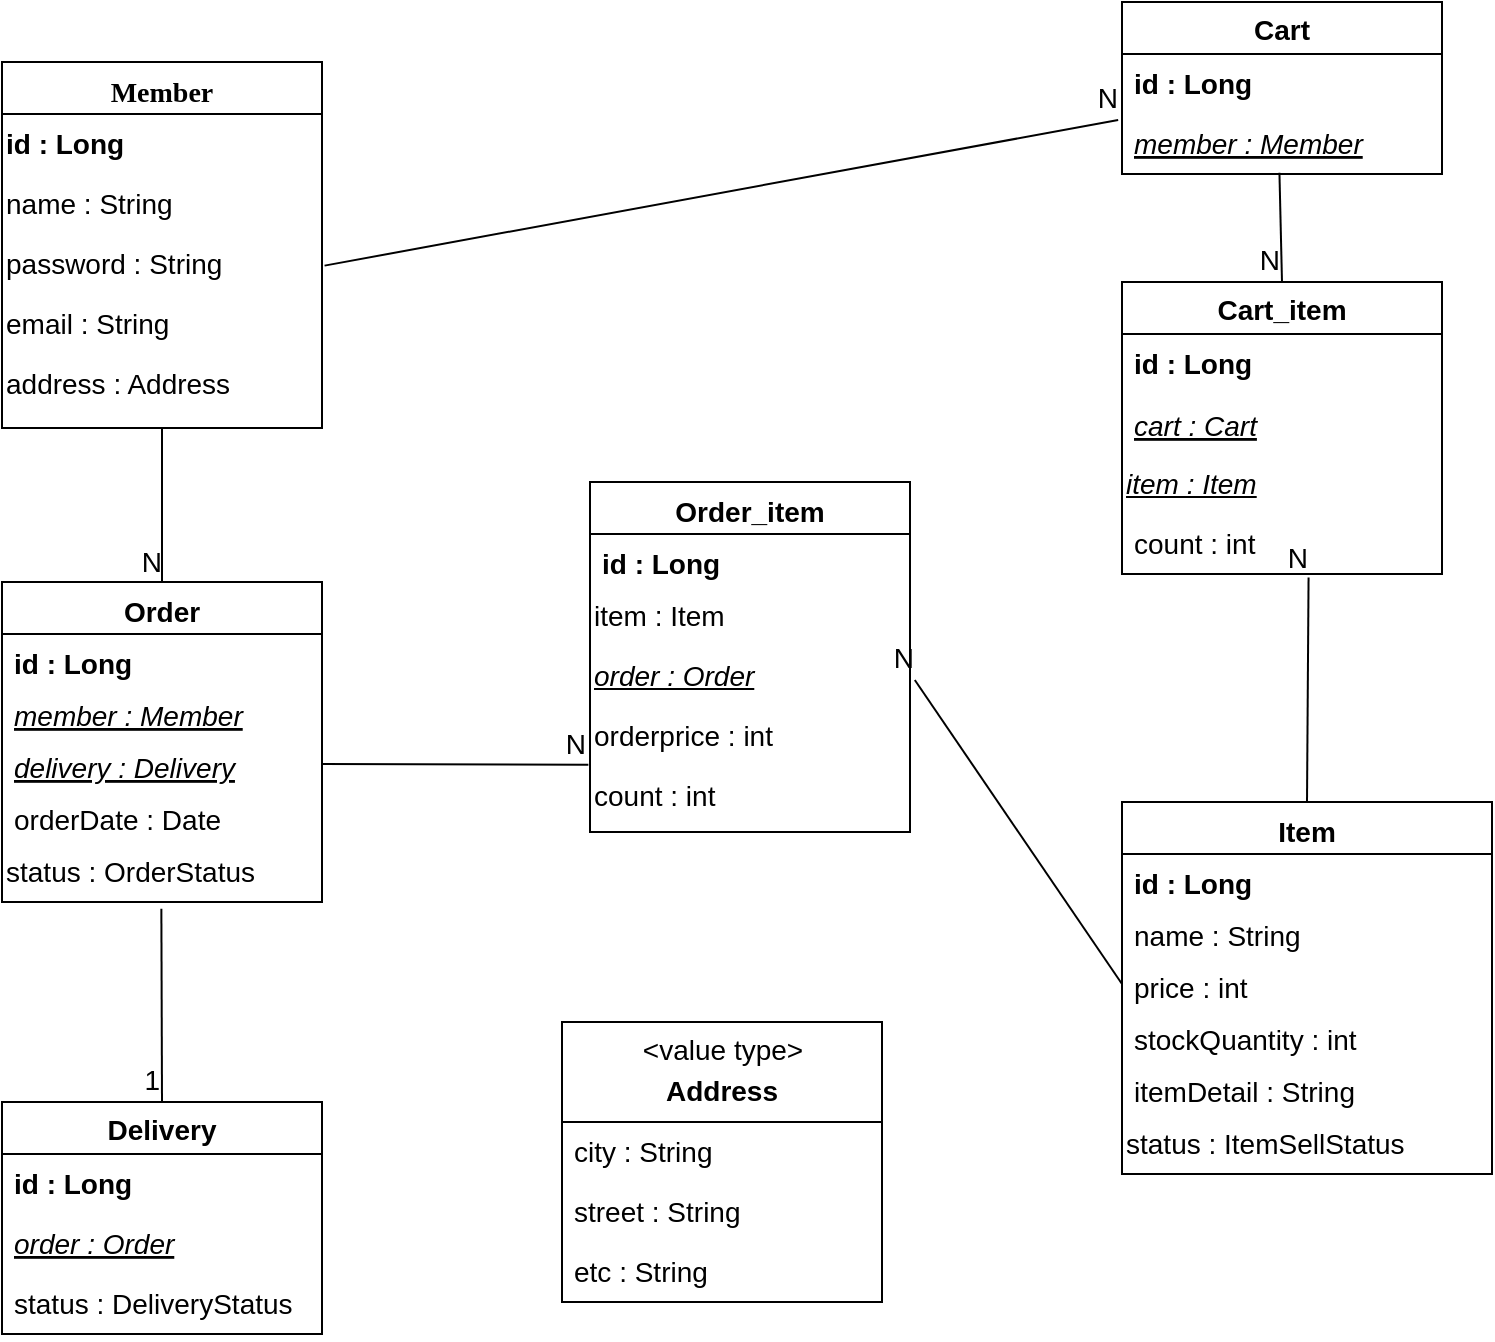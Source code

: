 <mxfile version="20.8.15" type="github">
  <diagram id="C5RBs43oDa-KdzZeNtuy" name="Page-1">
    <mxGraphModel dx="1235" dy="646" grid="1" gridSize="10" guides="1" tooltips="1" connect="1" arrows="1" fold="1" page="1" pageScale="1" pageWidth="827" pageHeight="1169" math="0" shadow="0">
      <root>
        <mxCell id="WIyWlLk6GJQsqaUBKTNV-0" />
        <mxCell id="WIyWlLk6GJQsqaUBKTNV-1" parent="WIyWlLk6GJQsqaUBKTNV-0" />
        <mxCell id="zkfFHV4jXpPFQw0GAbJ--0" value="Member" style="swimlane;fontStyle=1;align=center;verticalAlign=top;childLayout=stackLayout;horizontal=1;startSize=26;horizontalStack=0;resizeParent=1;resizeLast=0;collapsible=1;marginBottom=0;rounded=0;shadow=0;strokeWidth=1;fontSize=14;fontFamily=Garamond;" parent="WIyWlLk6GJQsqaUBKTNV-1" vertex="1">
          <mxGeometry x="40" y="40" width="160" height="183" as="geometry">
            <mxRectangle x="40" y="40" width="160" height="26" as="alternateBounds" />
          </mxGeometry>
        </mxCell>
        <mxCell id="g6TiU9GHXP7QKVMHYyur-40" value="id : Long" style="text;html=1;align=left;verticalAlign=middle;resizable=0;points=[];autosize=1;strokeColor=none;fillColor=none;fontSize=14;fontStyle=1" vertex="1" parent="zkfFHV4jXpPFQw0GAbJ--0">
          <mxGeometry y="26" width="160" height="30" as="geometry" />
        </mxCell>
        <mxCell id="g6TiU9GHXP7QKVMHYyur-42" value="name : String" style="text;html=1;align=left;verticalAlign=middle;resizable=0;points=[];autosize=1;strokeColor=none;fillColor=none;fontSize=14;" vertex="1" parent="zkfFHV4jXpPFQw0GAbJ--0">
          <mxGeometry y="56" width="160" height="30" as="geometry" />
        </mxCell>
        <mxCell id="g6TiU9GHXP7QKVMHYyur-46" value="password : String" style="text;html=1;align=left;verticalAlign=middle;resizable=0;points=[];autosize=1;strokeColor=none;fillColor=none;fontSize=14;" vertex="1" parent="zkfFHV4jXpPFQw0GAbJ--0">
          <mxGeometry y="86" width="160" height="30" as="geometry" />
        </mxCell>
        <mxCell id="g6TiU9GHXP7QKVMHYyur-52" value="email : String" style="text;html=1;align=left;verticalAlign=middle;resizable=0;points=[];autosize=1;strokeColor=none;fillColor=none;fontSize=14;" vertex="1" parent="zkfFHV4jXpPFQw0GAbJ--0">
          <mxGeometry y="116" width="160" height="30" as="geometry" />
        </mxCell>
        <mxCell id="g6TiU9GHXP7QKVMHYyur-62" value="address : Address" style="text;html=1;align=left;verticalAlign=middle;resizable=0;points=[];autosize=1;strokeColor=none;fillColor=none;fontSize=14;" vertex="1" parent="zkfFHV4jXpPFQw0GAbJ--0">
          <mxGeometry y="146" width="160" height="30" as="geometry" />
        </mxCell>
        <mxCell id="zkfFHV4jXpPFQw0GAbJ--6" value="Order" style="swimlane;fontStyle=1;align=center;verticalAlign=top;childLayout=stackLayout;horizontal=1;startSize=26;horizontalStack=0;resizeParent=1;resizeLast=0;collapsible=1;marginBottom=0;rounded=0;shadow=0;strokeWidth=1;fontSize=14;" parent="WIyWlLk6GJQsqaUBKTNV-1" vertex="1">
          <mxGeometry x="40" y="300" width="160" height="160" as="geometry">
            <mxRectangle x="130" y="380" width="160" height="26" as="alternateBounds" />
          </mxGeometry>
        </mxCell>
        <mxCell id="zkfFHV4jXpPFQw0GAbJ--7" value="id : Long" style="text;align=left;verticalAlign=top;spacingLeft=4;spacingRight=4;overflow=hidden;rotatable=0;points=[[0,0.5],[1,0.5]];portConstraint=eastwest;fontSize=14;fontStyle=1" parent="zkfFHV4jXpPFQw0GAbJ--6" vertex="1">
          <mxGeometry y="26" width="160" height="26" as="geometry" />
        </mxCell>
        <mxCell id="zkfFHV4jXpPFQw0GAbJ--8" value="member : Member" style="text;align=left;verticalAlign=top;spacingLeft=4;spacingRight=4;overflow=hidden;rotatable=0;points=[[0,0.5],[1,0.5]];portConstraint=eastwest;rounded=0;shadow=0;html=0;fontSize=14;fontStyle=6" parent="zkfFHV4jXpPFQw0GAbJ--6" vertex="1">
          <mxGeometry y="52" width="160" height="26" as="geometry" />
        </mxCell>
        <mxCell id="zkfFHV4jXpPFQw0GAbJ--10" value="delivery : Delivery" style="text;align=left;verticalAlign=top;spacingLeft=4;spacingRight=4;overflow=hidden;rotatable=0;points=[[0,0.5],[1,0.5]];portConstraint=eastwest;fontStyle=6;fontSize=14;" parent="zkfFHV4jXpPFQw0GAbJ--6" vertex="1">
          <mxGeometry y="78" width="160" height="26" as="geometry" />
        </mxCell>
        <mxCell id="zkfFHV4jXpPFQw0GAbJ--11" value="orderDate : Date" style="text;align=left;verticalAlign=top;spacingLeft=4;spacingRight=4;overflow=hidden;rotatable=0;points=[[0,0.5],[1,0.5]];portConstraint=eastwest;fontSize=14;" parent="zkfFHV4jXpPFQw0GAbJ--6" vertex="1">
          <mxGeometry y="104" width="160" height="26" as="geometry" />
        </mxCell>
        <mxCell id="g6TiU9GHXP7QKVMHYyur-61" value="&lt;div style=&quot;&quot;&gt;&lt;span style=&quot;background-color: initial;&quot;&gt;status : OrderStatus&lt;/span&gt;&lt;/div&gt;" style="text;html=1;align=left;verticalAlign=middle;resizable=0;points=[];autosize=1;strokeColor=none;fillColor=none;fontSize=14;" vertex="1" parent="zkfFHV4jXpPFQw0GAbJ--6">
          <mxGeometry y="130" width="160" height="30" as="geometry" />
        </mxCell>
        <mxCell id="zkfFHV4jXpPFQw0GAbJ--13" value="Order_item" style="swimlane;fontStyle=1;align=center;verticalAlign=top;childLayout=stackLayout;horizontal=1;startSize=26;horizontalStack=0;resizeParent=1;resizeLast=0;collapsible=1;marginBottom=0;rounded=0;shadow=0;strokeWidth=1;fontSize=14;" parent="WIyWlLk6GJQsqaUBKTNV-1" vertex="1">
          <mxGeometry x="334" y="250" width="160" height="175" as="geometry">
            <mxRectangle x="340" y="380" width="170" height="26" as="alternateBounds" />
          </mxGeometry>
        </mxCell>
        <mxCell id="zkfFHV4jXpPFQw0GAbJ--14" value="id : Long" style="text;align=left;verticalAlign=top;spacingLeft=4;spacingRight=4;overflow=hidden;rotatable=0;points=[[0,0.5],[1,0.5]];portConstraint=eastwest;fontSize=14;fontStyle=1" parent="zkfFHV4jXpPFQw0GAbJ--13" vertex="1">
          <mxGeometry y="26" width="160" height="26" as="geometry" />
        </mxCell>
        <mxCell id="g6TiU9GHXP7QKVMHYyur-74" value="item : Item" style="text;html=1;align=left;verticalAlign=middle;resizable=0;points=[];autosize=1;strokeColor=none;fillColor=none;fontSize=14;" vertex="1" parent="zkfFHV4jXpPFQw0GAbJ--13">
          <mxGeometry y="52" width="160" height="30" as="geometry" />
        </mxCell>
        <mxCell id="g6TiU9GHXP7QKVMHYyur-75" value="order : Order" style="text;html=1;align=left;verticalAlign=middle;resizable=0;points=[];autosize=1;strokeColor=none;fillColor=none;fontSize=14;fontStyle=6" vertex="1" parent="zkfFHV4jXpPFQw0GAbJ--13">
          <mxGeometry y="82" width="160" height="30" as="geometry" />
        </mxCell>
        <mxCell id="g6TiU9GHXP7QKVMHYyur-76" value="orderprice : int" style="text;html=1;align=left;verticalAlign=middle;resizable=0;points=[];autosize=1;strokeColor=none;fillColor=none;fontSize=14;" vertex="1" parent="zkfFHV4jXpPFQw0GAbJ--13">
          <mxGeometry y="112" width="160" height="30" as="geometry" />
        </mxCell>
        <mxCell id="g6TiU9GHXP7QKVMHYyur-77" value="count : int" style="text;html=1;align=left;verticalAlign=middle;resizable=0;points=[];autosize=1;strokeColor=none;fillColor=none;fontSize=14;" vertex="1" parent="zkfFHV4jXpPFQw0GAbJ--13">
          <mxGeometry y="142" width="160" height="30" as="geometry" />
        </mxCell>
        <mxCell id="zkfFHV4jXpPFQw0GAbJ--17" value="Item&#xa;" style="swimlane;fontStyle=1;align=center;verticalAlign=top;childLayout=stackLayout;horizontal=1;startSize=26;horizontalStack=0;resizeParent=1;resizeLast=0;collapsible=1;marginBottom=0;rounded=0;shadow=0;strokeWidth=1;fontSize=14;" parent="WIyWlLk6GJQsqaUBKTNV-1" vertex="1">
          <mxGeometry x="600" y="410" width="185" height="186" as="geometry">
            <mxRectangle x="550" y="140" width="160" height="26" as="alternateBounds" />
          </mxGeometry>
        </mxCell>
        <mxCell id="zkfFHV4jXpPFQw0GAbJ--18" value="id : Long" style="text;align=left;verticalAlign=top;spacingLeft=4;spacingRight=4;overflow=hidden;rotatable=0;points=[[0,0.5],[1,0.5]];portConstraint=eastwest;fontSize=14;fontStyle=1" parent="zkfFHV4jXpPFQw0GAbJ--17" vertex="1">
          <mxGeometry y="26" width="185" height="26" as="geometry" />
        </mxCell>
        <mxCell id="zkfFHV4jXpPFQw0GAbJ--19" value="name : String" style="text;align=left;verticalAlign=top;spacingLeft=4;spacingRight=4;overflow=hidden;rotatable=0;points=[[0,0.5],[1,0.5]];portConstraint=eastwest;rounded=0;shadow=0;html=0;fontSize=14;" parent="zkfFHV4jXpPFQw0GAbJ--17" vertex="1">
          <mxGeometry y="52" width="185" height="26" as="geometry" />
        </mxCell>
        <mxCell id="zkfFHV4jXpPFQw0GAbJ--20" value="price : int" style="text;align=left;verticalAlign=top;spacingLeft=4;spacingRight=4;overflow=hidden;rotatable=0;points=[[0,0.5],[1,0.5]];portConstraint=eastwest;rounded=0;shadow=0;html=0;fontSize=14;" parent="zkfFHV4jXpPFQw0GAbJ--17" vertex="1">
          <mxGeometry y="78" width="185" height="26" as="geometry" />
        </mxCell>
        <mxCell id="zkfFHV4jXpPFQw0GAbJ--21" value="stockQuantity : int" style="text;align=left;verticalAlign=top;spacingLeft=4;spacingRight=4;overflow=hidden;rotatable=0;points=[[0,0.5],[1,0.5]];portConstraint=eastwest;rounded=0;shadow=0;html=0;fontSize=14;" parent="zkfFHV4jXpPFQw0GAbJ--17" vertex="1">
          <mxGeometry y="104" width="185" height="26" as="geometry" />
        </mxCell>
        <mxCell id="zkfFHV4jXpPFQw0GAbJ--22" value="itemDetail : String" style="text;align=left;verticalAlign=top;spacingLeft=4;spacingRight=4;overflow=hidden;rotatable=0;points=[[0,0.5],[1,0.5]];portConstraint=eastwest;rounded=0;shadow=0;html=0;fontSize=14;" parent="zkfFHV4jXpPFQw0GAbJ--17" vertex="1">
          <mxGeometry y="130" width="185" height="26" as="geometry" />
        </mxCell>
        <mxCell id="g6TiU9GHXP7QKVMHYyur-78" value="status : ItemSellStatus" style="text;html=1;align=left;verticalAlign=middle;resizable=0;points=[];autosize=1;strokeColor=none;fillColor=none;fontSize=14;" vertex="1" parent="zkfFHV4jXpPFQw0GAbJ--17">
          <mxGeometry y="156" width="185" height="30" as="geometry" />
        </mxCell>
        <mxCell id="g6TiU9GHXP7QKVMHYyur-28" value="Delivery" style="swimlane;fontStyle=1;childLayout=stackLayout;horizontal=1;startSize=26;horizontalStack=0;resizeParent=1;resizeParentMax=0;resizeLast=0;collapsible=1;marginBottom=0;align=center;fontSize=14;" vertex="1" parent="WIyWlLk6GJQsqaUBKTNV-1">
          <mxGeometry x="40" y="560" width="160" height="116" as="geometry" />
        </mxCell>
        <mxCell id="g6TiU9GHXP7QKVMHYyur-29" value="id : Long" style="text;strokeColor=none;fillColor=none;spacingLeft=4;spacingRight=4;overflow=hidden;rotatable=0;points=[[0,0.5],[1,0.5]];portConstraint=eastwest;fontSize=14;fontStyle=1" vertex="1" parent="g6TiU9GHXP7QKVMHYyur-28">
          <mxGeometry y="26" width="160" height="30" as="geometry" />
        </mxCell>
        <mxCell id="g6TiU9GHXP7QKVMHYyur-30" value="order : Order" style="text;strokeColor=none;fillColor=none;spacingLeft=4;spacingRight=4;overflow=hidden;rotatable=0;points=[[0,0.5],[1,0.5]];portConstraint=eastwest;fontSize=14;fontStyle=6" vertex="1" parent="g6TiU9GHXP7QKVMHYyur-28">
          <mxGeometry y="56" width="160" height="30" as="geometry" />
        </mxCell>
        <mxCell id="g6TiU9GHXP7QKVMHYyur-31" value="status : DeliveryStatus" style="text;strokeColor=none;fillColor=none;spacingLeft=4;spacingRight=4;overflow=hidden;rotatable=0;points=[[0,0.5],[1,0.5]];portConstraint=eastwest;fontSize=14;" vertex="1" parent="g6TiU9GHXP7QKVMHYyur-28">
          <mxGeometry y="86" width="160" height="30" as="geometry" />
        </mxCell>
        <mxCell id="g6TiU9GHXP7QKVMHYyur-32" value="Cart_item" style="swimlane;fontStyle=1;childLayout=stackLayout;horizontal=1;startSize=26;horizontalStack=0;resizeParent=1;resizeParentMax=0;resizeLast=0;collapsible=1;marginBottom=0;align=center;fontSize=14;" vertex="1" parent="WIyWlLk6GJQsqaUBKTNV-1">
          <mxGeometry x="600" y="150" width="160" height="146" as="geometry" />
        </mxCell>
        <mxCell id="g6TiU9GHXP7QKVMHYyur-33" value="id : Long" style="text;strokeColor=none;fillColor=none;spacingLeft=4;spacingRight=4;overflow=hidden;rotatable=0;points=[[0,0.5],[1,0.5]];portConstraint=eastwest;fontSize=14;fontStyle=1" vertex="1" parent="g6TiU9GHXP7QKVMHYyur-32">
          <mxGeometry y="26" width="160" height="30" as="geometry" />
        </mxCell>
        <mxCell id="g6TiU9GHXP7QKVMHYyur-34" value="cart : Cart" style="text;strokeColor=none;fillColor=none;spacingLeft=4;spacingRight=4;overflow=hidden;rotatable=0;points=[[0,0.5],[1,0.5]];portConstraint=eastwest;fontSize=14;fontStyle=6;verticalAlign=middle;" vertex="1" parent="g6TiU9GHXP7QKVMHYyur-32">
          <mxGeometry y="56" width="160" height="30" as="geometry" />
        </mxCell>
        <mxCell id="g6TiU9GHXP7QKVMHYyur-79" value="&lt;span&gt;&lt;span&gt;item : Item&lt;/span&gt;&lt;/span&gt;" style="text;html=1;align=left;verticalAlign=middle;resizable=0;points=[];autosize=1;strokeColor=none;fillColor=none;fontSize=14;fontStyle=6" vertex="1" parent="g6TiU9GHXP7QKVMHYyur-32">
          <mxGeometry y="86" width="160" height="30" as="geometry" />
        </mxCell>
        <mxCell id="g6TiU9GHXP7QKVMHYyur-35" value="count : int" style="text;strokeColor=none;fillColor=none;spacingLeft=4;spacingRight=4;overflow=hidden;rotatable=0;points=[[0,0.5],[1,0.5]];portConstraint=eastwest;fontSize=14;" vertex="1" parent="g6TiU9GHXP7QKVMHYyur-32">
          <mxGeometry y="116" width="160" height="30" as="geometry" />
        </mxCell>
        <mxCell id="g6TiU9GHXP7QKVMHYyur-36" value="Cart" style="swimlane;fontStyle=1;childLayout=stackLayout;horizontal=1;startSize=26;horizontalStack=0;resizeParent=1;resizeParentMax=0;resizeLast=0;collapsible=1;marginBottom=0;align=center;fontSize=14;" vertex="1" parent="WIyWlLk6GJQsqaUBKTNV-1">
          <mxGeometry x="600" y="10" width="160" height="86" as="geometry" />
        </mxCell>
        <mxCell id="g6TiU9GHXP7QKVMHYyur-37" value="id : Long" style="text;strokeColor=none;fillColor=none;spacingLeft=4;spacingRight=4;overflow=hidden;rotatable=0;points=[[0,0.5],[1,0.5]];portConstraint=eastwest;fontSize=14;fontStyle=1" vertex="1" parent="g6TiU9GHXP7QKVMHYyur-36">
          <mxGeometry y="26" width="160" height="30" as="geometry" />
        </mxCell>
        <mxCell id="g6TiU9GHXP7QKVMHYyur-38" value="member : Member" style="text;strokeColor=none;fillColor=none;spacingLeft=4;spacingRight=4;overflow=hidden;rotatable=0;points=[[0,0.5],[1,0.5]];portConstraint=eastwest;fontSize=14;fontStyle=6" vertex="1" parent="g6TiU9GHXP7QKVMHYyur-36">
          <mxGeometry y="56" width="160" height="30" as="geometry" />
        </mxCell>
        <mxCell id="g6TiU9GHXP7QKVMHYyur-63" value="&#xa;Address" style="swimlane;fontStyle=1;childLayout=stackLayout;horizontal=1;startSize=50;horizontalStack=0;resizeParent=1;resizeParentMax=0;resizeLast=0;collapsible=1;marginBottom=0;align=center;fontSize=14;verticalAlign=middle;" vertex="1" parent="WIyWlLk6GJQsqaUBKTNV-1">
          <mxGeometry x="320" y="520" width="160" height="140" as="geometry" />
        </mxCell>
        <mxCell id="g6TiU9GHXP7QKVMHYyur-64" value="city : String" style="text;strokeColor=none;fillColor=none;spacingLeft=4;spacingRight=4;overflow=hidden;rotatable=0;points=[[0,0.5],[1,0.5]];portConstraint=eastwest;fontSize=14;" vertex="1" parent="g6TiU9GHXP7QKVMHYyur-63">
          <mxGeometry y="50" width="160" height="30" as="geometry" />
        </mxCell>
        <mxCell id="g6TiU9GHXP7QKVMHYyur-65" value="street : String" style="text;strokeColor=none;fillColor=none;spacingLeft=4;spacingRight=4;overflow=hidden;rotatable=0;points=[[0,0.5],[1,0.5]];portConstraint=eastwest;fontSize=14;" vertex="1" parent="g6TiU9GHXP7QKVMHYyur-63">
          <mxGeometry y="80" width="160" height="30" as="geometry" />
        </mxCell>
        <mxCell id="g6TiU9GHXP7QKVMHYyur-66" value="etc : String" style="text;strokeColor=none;fillColor=none;spacingLeft=4;spacingRight=4;overflow=hidden;rotatable=0;points=[[0,0.5],[1,0.5]];portConstraint=eastwest;fontSize=14;" vertex="1" parent="g6TiU9GHXP7QKVMHYyur-63">
          <mxGeometry y="110" width="160" height="30" as="geometry" />
        </mxCell>
        <mxCell id="g6TiU9GHXP7QKVMHYyur-73" value="&amp;lt;value type&amp;gt;" style="text;html=1;align=center;verticalAlign=middle;resizable=0;points=[];autosize=1;strokeColor=none;fillColor=none;fontSize=14;" vertex="1" parent="WIyWlLk6GJQsqaUBKTNV-1">
          <mxGeometry x="350" y="519" width="100" height="30" as="geometry" />
        </mxCell>
        <mxCell id="g6TiU9GHXP7QKVMHYyur-83" value="" style="endArrow=none;html=1;rounded=0;fontSize=14;exitX=0.5;exitY=1;exitDx=0;exitDy=0;entryX=0.5;entryY=0;entryDx=0;entryDy=0;" edge="1" parent="WIyWlLk6GJQsqaUBKTNV-1" source="zkfFHV4jXpPFQw0GAbJ--0" target="zkfFHV4jXpPFQw0GAbJ--6">
          <mxGeometry relative="1" as="geometry">
            <mxPoint x="140" y="260" as="sourcePoint" />
            <mxPoint x="300" y="260" as="targetPoint" />
          </mxGeometry>
        </mxCell>
        <mxCell id="g6TiU9GHXP7QKVMHYyur-84" value="N" style="resizable=0;html=1;align=right;verticalAlign=bottom;fontSize=14;" connectable="0" vertex="1" parent="g6TiU9GHXP7QKVMHYyur-83">
          <mxGeometry x="1" relative="1" as="geometry" />
        </mxCell>
        <mxCell id="g6TiU9GHXP7QKVMHYyur-85" value="" style="endArrow=none;html=1;rounded=0;fontSize=14;exitX=1;exitY=0.5;exitDx=0;exitDy=0;entryX=-0.005;entryY=0.98;entryDx=0;entryDy=0;entryPerimeter=0;" edge="1" parent="WIyWlLk6GJQsqaUBKTNV-1" source="zkfFHV4jXpPFQw0GAbJ--10" target="g6TiU9GHXP7QKVMHYyur-76">
          <mxGeometry relative="1" as="geometry">
            <mxPoint x="250" y="390" as="sourcePoint" />
            <mxPoint x="250" y="467" as="targetPoint" />
          </mxGeometry>
        </mxCell>
        <mxCell id="g6TiU9GHXP7QKVMHYyur-86" value="N" style="resizable=0;html=1;align=right;verticalAlign=bottom;fontSize=14;" connectable="0" vertex="1" parent="g6TiU9GHXP7QKVMHYyur-85">
          <mxGeometry x="1" relative="1" as="geometry" />
        </mxCell>
        <mxCell id="g6TiU9GHXP7QKVMHYyur-87" value="" style="endArrow=none;html=1;rounded=0;fontSize=14;exitX=0.492;exitY=0.98;exitDx=0;exitDy=0;entryX=0.5;entryY=0;entryDx=0;entryDy=0;exitPerimeter=0;" edge="1" parent="WIyWlLk6GJQsqaUBKTNV-1" source="g6TiU9GHXP7QKVMHYyur-38" target="g6TiU9GHXP7QKVMHYyur-32">
          <mxGeometry relative="1" as="geometry">
            <mxPoint x="520" y="96" as="sourcePoint" />
            <mxPoint x="520" y="173" as="targetPoint" />
          </mxGeometry>
        </mxCell>
        <mxCell id="g6TiU9GHXP7QKVMHYyur-88" value="N" style="resizable=0;html=1;align=right;verticalAlign=bottom;fontSize=14;" connectable="0" vertex="1" parent="g6TiU9GHXP7QKVMHYyur-87">
          <mxGeometry x="1" relative="1" as="geometry" />
        </mxCell>
        <mxCell id="g6TiU9GHXP7QKVMHYyur-89" value="" style="endArrow=none;html=1;rounded=0;fontSize=14;exitX=0.5;exitY=0;exitDx=0;exitDy=0;entryX=0.583;entryY=1.06;entryDx=0;entryDy=0;entryPerimeter=0;" edge="1" parent="WIyWlLk6GJQsqaUBKTNV-1" source="zkfFHV4jXpPFQw0GAbJ--17" target="g6TiU9GHXP7QKVMHYyur-35">
          <mxGeometry relative="1" as="geometry">
            <mxPoint x="150" y="253" as="sourcePoint" />
            <mxPoint x="690" y="310" as="targetPoint" />
          </mxGeometry>
        </mxCell>
        <mxCell id="g6TiU9GHXP7QKVMHYyur-90" value="N" style="resizable=0;html=1;align=right;verticalAlign=bottom;fontSize=14;" connectable="0" vertex="1" parent="g6TiU9GHXP7QKVMHYyur-89">
          <mxGeometry x="1" relative="1" as="geometry" />
        </mxCell>
        <mxCell id="g6TiU9GHXP7QKVMHYyur-91" value="" style="endArrow=none;html=1;rounded=0;fontSize=14;exitX=0;exitY=0.5;exitDx=0;exitDy=0;entryX=1.015;entryY=0.567;entryDx=0;entryDy=0;entryPerimeter=0;" edge="1" parent="WIyWlLk6GJQsqaUBKTNV-1" source="zkfFHV4jXpPFQw0GAbJ--20" target="g6TiU9GHXP7QKVMHYyur-75">
          <mxGeometry relative="1" as="geometry">
            <mxPoint x="160" y="263" as="sourcePoint" />
            <mxPoint x="160" y="340" as="targetPoint" />
          </mxGeometry>
        </mxCell>
        <mxCell id="g6TiU9GHXP7QKVMHYyur-92" value="N" style="resizable=0;html=1;align=right;verticalAlign=bottom;fontSize=14;" connectable="0" vertex="1" parent="g6TiU9GHXP7QKVMHYyur-91">
          <mxGeometry x="1" relative="1" as="geometry" />
        </mxCell>
        <mxCell id="g6TiU9GHXP7QKVMHYyur-93" value="" style="endArrow=none;html=1;rounded=0;fontSize=14;exitX=1.008;exitY=0.527;exitDx=0;exitDy=0;entryX=-0.012;entryY=0.1;entryDx=0;entryDy=0;exitPerimeter=0;entryPerimeter=0;" edge="1" parent="WIyWlLk6GJQsqaUBKTNV-1" source="g6TiU9GHXP7QKVMHYyur-46" target="g6TiU9GHXP7QKVMHYyur-38">
          <mxGeometry relative="1" as="geometry">
            <mxPoint x="170" y="273" as="sourcePoint" />
            <mxPoint x="170" y="350" as="targetPoint" />
          </mxGeometry>
        </mxCell>
        <mxCell id="g6TiU9GHXP7QKVMHYyur-94" value="N" style="resizable=0;html=1;align=right;verticalAlign=bottom;fontSize=14;" connectable="0" vertex="1" parent="g6TiU9GHXP7QKVMHYyur-93">
          <mxGeometry x="1" relative="1" as="geometry" />
        </mxCell>
        <mxCell id="g6TiU9GHXP7QKVMHYyur-95" value="" style="endArrow=none;html=1;rounded=0;fontSize=14;entryX=0.5;entryY=0;entryDx=0;entryDy=0;exitX=0.498;exitY=1.113;exitDx=0;exitDy=0;exitPerimeter=0;" edge="1" parent="WIyWlLk6GJQsqaUBKTNV-1" source="g6TiU9GHXP7QKVMHYyur-61" target="g6TiU9GHXP7QKVMHYyur-28">
          <mxGeometry relative="1" as="geometry">
            <mxPoint x="230" y="500" as="sourcePoint" />
            <mxPoint x="490" y="450" as="targetPoint" />
          </mxGeometry>
        </mxCell>
        <mxCell id="g6TiU9GHXP7QKVMHYyur-96" value="1" style="resizable=0;html=1;align=right;verticalAlign=bottom;fontSize=14;" connectable="0" vertex="1" parent="g6TiU9GHXP7QKVMHYyur-95">
          <mxGeometry x="1" relative="1" as="geometry" />
        </mxCell>
      </root>
    </mxGraphModel>
  </diagram>
</mxfile>
